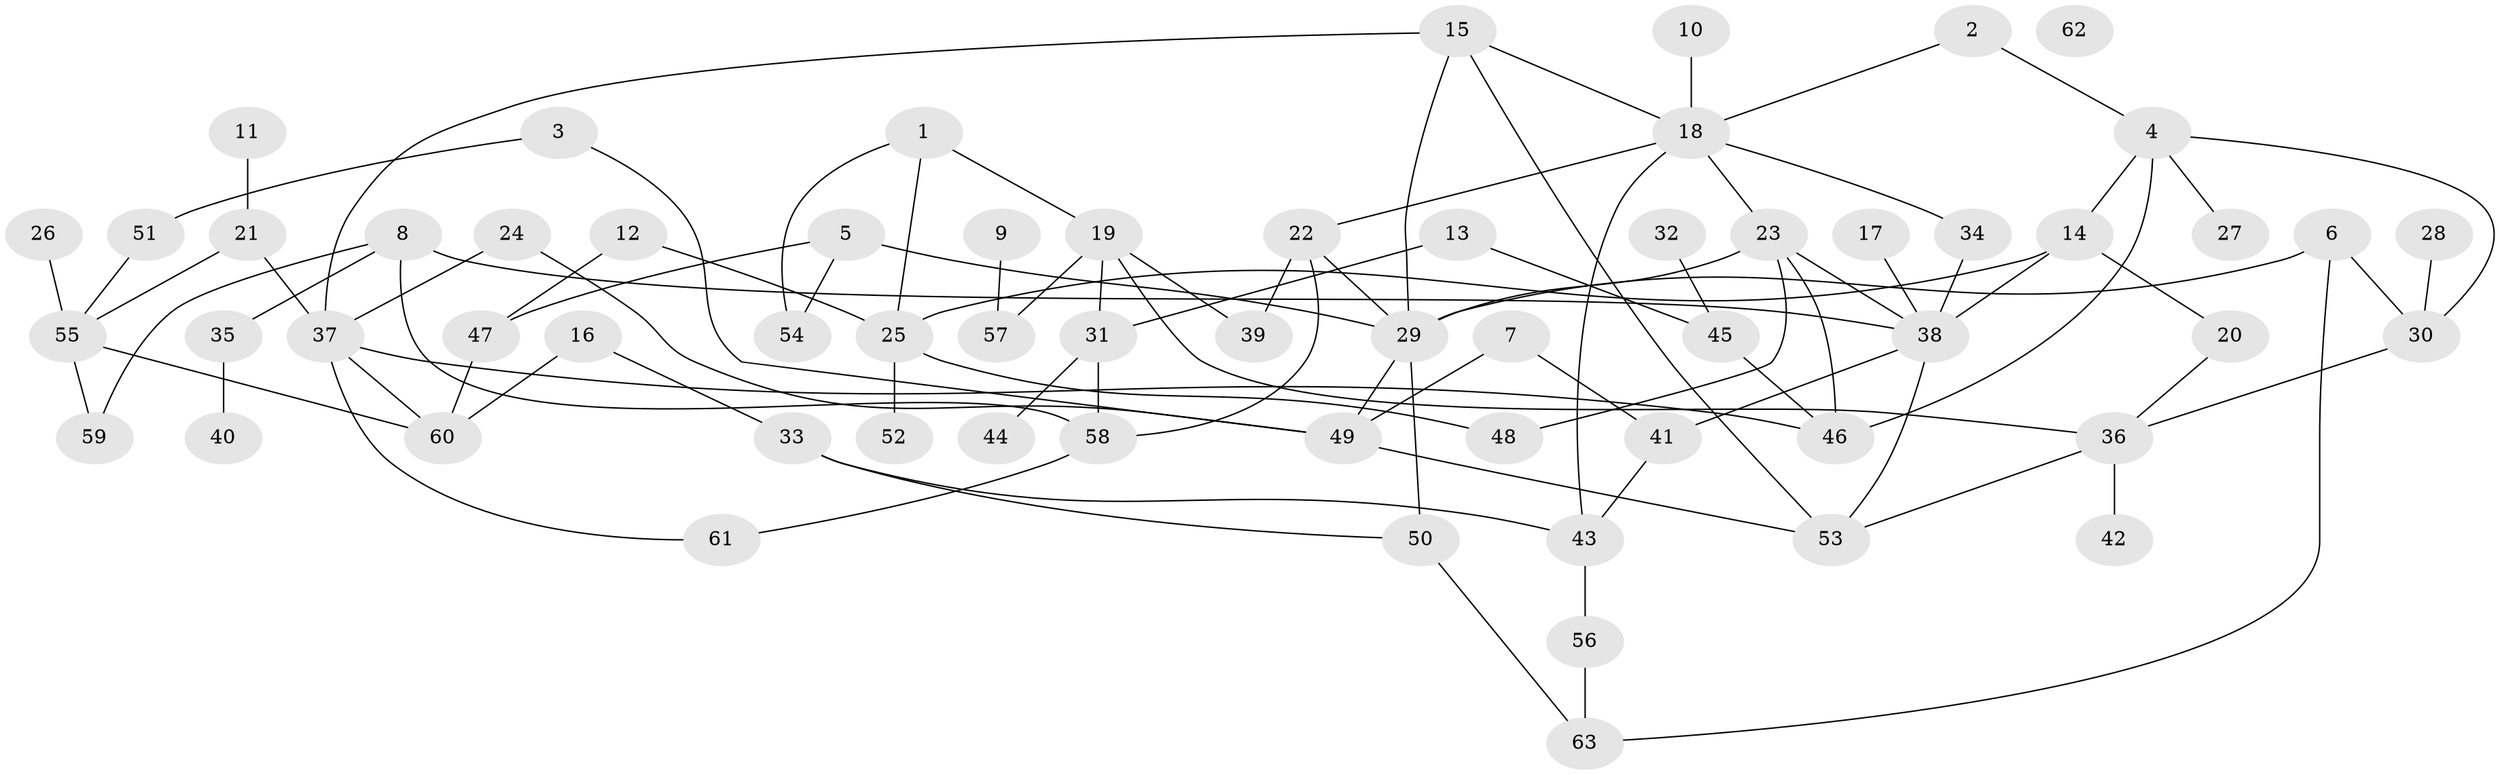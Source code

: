 // Generated by graph-tools (version 1.1) at 2025/33/03/09/25 02:33:44]
// undirected, 63 vertices, 92 edges
graph export_dot {
graph [start="1"]
  node [color=gray90,style=filled];
  1;
  2;
  3;
  4;
  5;
  6;
  7;
  8;
  9;
  10;
  11;
  12;
  13;
  14;
  15;
  16;
  17;
  18;
  19;
  20;
  21;
  22;
  23;
  24;
  25;
  26;
  27;
  28;
  29;
  30;
  31;
  32;
  33;
  34;
  35;
  36;
  37;
  38;
  39;
  40;
  41;
  42;
  43;
  44;
  45;
  46;
  47;
  48;
  49;
  50;
  51;
  52;
  53;
  54;
  55;
  56;
  57;
  58;
  59;
  60;
  61;
  62;
  63;
  1 -- 19;
  1 -- 25;
  1 -- 54;
  2 -- 4;
  2 -- 18;
  3 -- 49;
  3 -- 51;
  4 -- 14;
  4 -- 27;
  4 -- 30;
  4 -- 46;
  5 -- 29;
  5 -- 47;
  5 -- 54;
  6 -- 29;
  6 -- 30;
  6 -- 63;
  7 -- 41;
  7 -- 49;
  8 -- 35;
  8 -- 38;
  8 -- 58;
  8 -- 59;
  9 -- 57;
  10 -- 18;
  11 -- 21;
  12 -- 25;
  12 -- 47;
  13 -- 31;
  13 -- 45;
  14 -- 20;
  14 -- 25;
  14 -- 38;
  15 -- 18;
  15 -- 29;
  15 -- 37;
  15 -- 53;
  16 -- 33;
  16 -- 60;
  17 -- 38;
  18 -- 22;
  18 -- 23;
  18 -- 34;
  18 -- 43;
  19 -- 31;
  19 -- 36;
  19 -- 39;
  19 -- 57;
  20 -- 36;
  21 -- 37;
  21 -- 55;
  22 -- 29;
  22 -- 39;
  22 -- 58;
  23 -- 29;
  23 -- 38;
  23 -- 46;
  23 -- 48;
  24 -- 37;
  24 -- 49;
  25 -- 48;
  25 -- 52;
  26 -- 55;
  28 -- 30;
  29 -- 49;
  29 -- 50;
  30 -- 36;
  31 -- 44;
  31 -- 58;
  32 -- 45;
  33 -- 43;
  33 -- 50;
  34 -- 38;
  35 -- 40;
  36 -- 42;
  36 -- 53;
  37 -- 46;
  37 -- 60;
  37 -- 61;
  38 -- 41;
  38 -- 53;
  41 -- 43;
  43 -- 56;
  45 -- 46;
  47 -- 60;
  49 -- 53;
  50 -- 63;
  51 -- 55;
  55 -- 59;
  55 -- 60;
  56 -- 63;
  58 -- 61;
}
